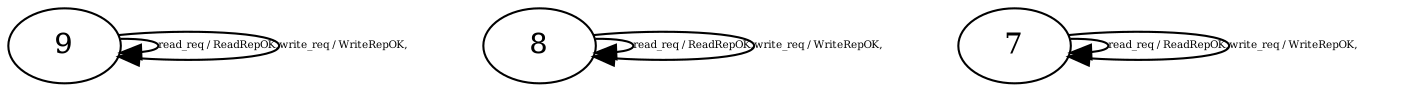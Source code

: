 digraph "Automata" { 
	 "9" [shape=ellipse,style=filled,fillcolor=white,URL="9"];
	 "8" [shape=ellipse,style=filled,fillcolor=white,URL="8"];
	 "7" [shape=ellipse,style=filled,fillcolor=white,URL="7"];
	 "9"->"9" [fontsize=5,label="read_req / ReadRepOK,",URL="t145"];
	 "9"->"9" [fontsize=5,label="write_req / WriteRepOK,",URL="t146"];
	 "7"->"7" [fontsize=5,label="read_req / ReadRepOK,",URL="t115"];
	 "7"->"7" [fontsize=5,label="write_req / WriteRepOK,",URL="t116"];
	 "8"->"8" [fontsize=5,label="read_req / ReadRepOK,",URL="t130"];
	 "8"->"8" [fontsize=5,label="write_req / WriteRepOK,",URL="t131"];
}
